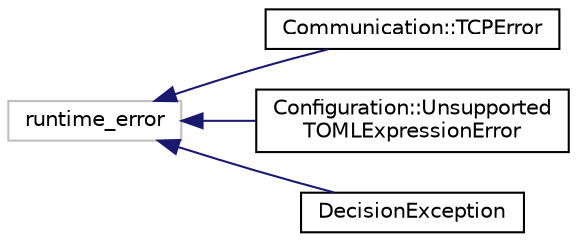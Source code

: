 digraph "Graphical Class Hierarchy"
{
  edge [fontname="Helvetica",fontsize="10",labelfontname="Helvetica",labelfontsize="10"];
  node [fontname="Helvetica",fontsize="10",shape=record];
  rankdir="LR";
  Node43 [label="runtime_error",height=0.2,width=0.4,color="grey75", fillcolor="white", style="filled"];
  Node43 -> Node0 [dir="back",color="midnightblue",fontsize="10",style="solid",fontname="Helvetica"];
  Node0 [label="Communication::TCPError",height=0.2,width=0.4,color="black", fillcolor="white", style="filled",URL="$classCommunication_1_1TCPError.html",tooltip="Specific TCPError that can be thrown when something goes wrong with the connection. "];
  Node43 -> Node45 [dir="back",color="midnightblue",fontsize="10",style="solid",fontname="Helvetica"];
  Node45 [label="Configuration::Unsupported\lTOMLExpressionError",height=0.2,width=0.4,color="black", fillcolor="white", style="filled",URL="$classConfiguration_1_1UnsupportedTOMLExpressionError.html",tooltip="Error thrown when the TOMLHandler encounters unsupported TOML expressions. "];
  Node43 -> Node46 [dir="back",color="midnightblue",fontsize="10",style="solid",fontname="Helvetica"];
  Node46 [label="DecisionException",height=0.2,width=0.4,color="black", fillcolor="white", style="filled",URL="$classDecisionException.html"];
}
